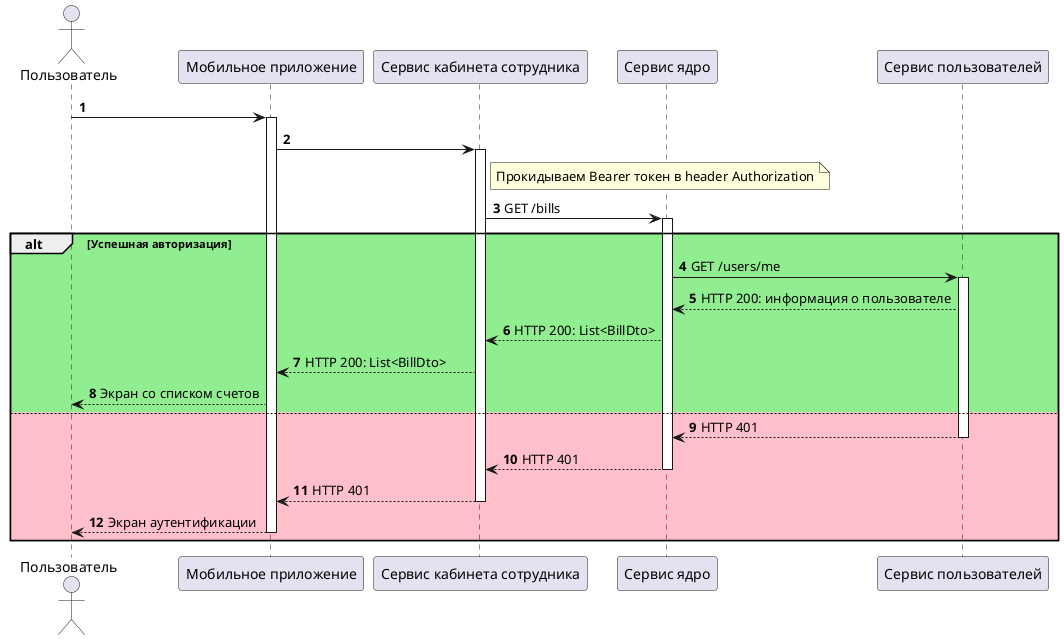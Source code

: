 @startuml
'https://plantuml.com/sequence-diagram

autonumber

actor "Пользователь" as User
participant "Мобильное приложение" as MobileApp
participant "Сервис кабинета сотрудника" as EmployerService
participant "Сервис ядро" as CoreService
participant "Сервис пользователей" as UserService

User -> MobileApp
activate MobileApp

    MobileApp -> EmployerService
    activate EmployerService

        note right EmployerService
        Прокидываем Bearer токен в header Authorization
        end note

        EmployerService -> CoreService: GET /bills
        activate CoreService

alt #lightgreen Успешная авторизация
            CoreService -> UserService: GET /users/me
            activate UserService
            CoreService <-- UserService: HTTP 200: информация о пользователе
            EmployerService <-- CoreService: HTTP 200: List<BillDto>
            MobileApp <-- EmployerService: HTTP 200: List<BillDto>
            User <-- MobileApp: Экран со списком счетов
else #pink
            return HTTP 401
        return HTTP 401
    return HTTP 401
return Экран аутентификации
end

@enduml
